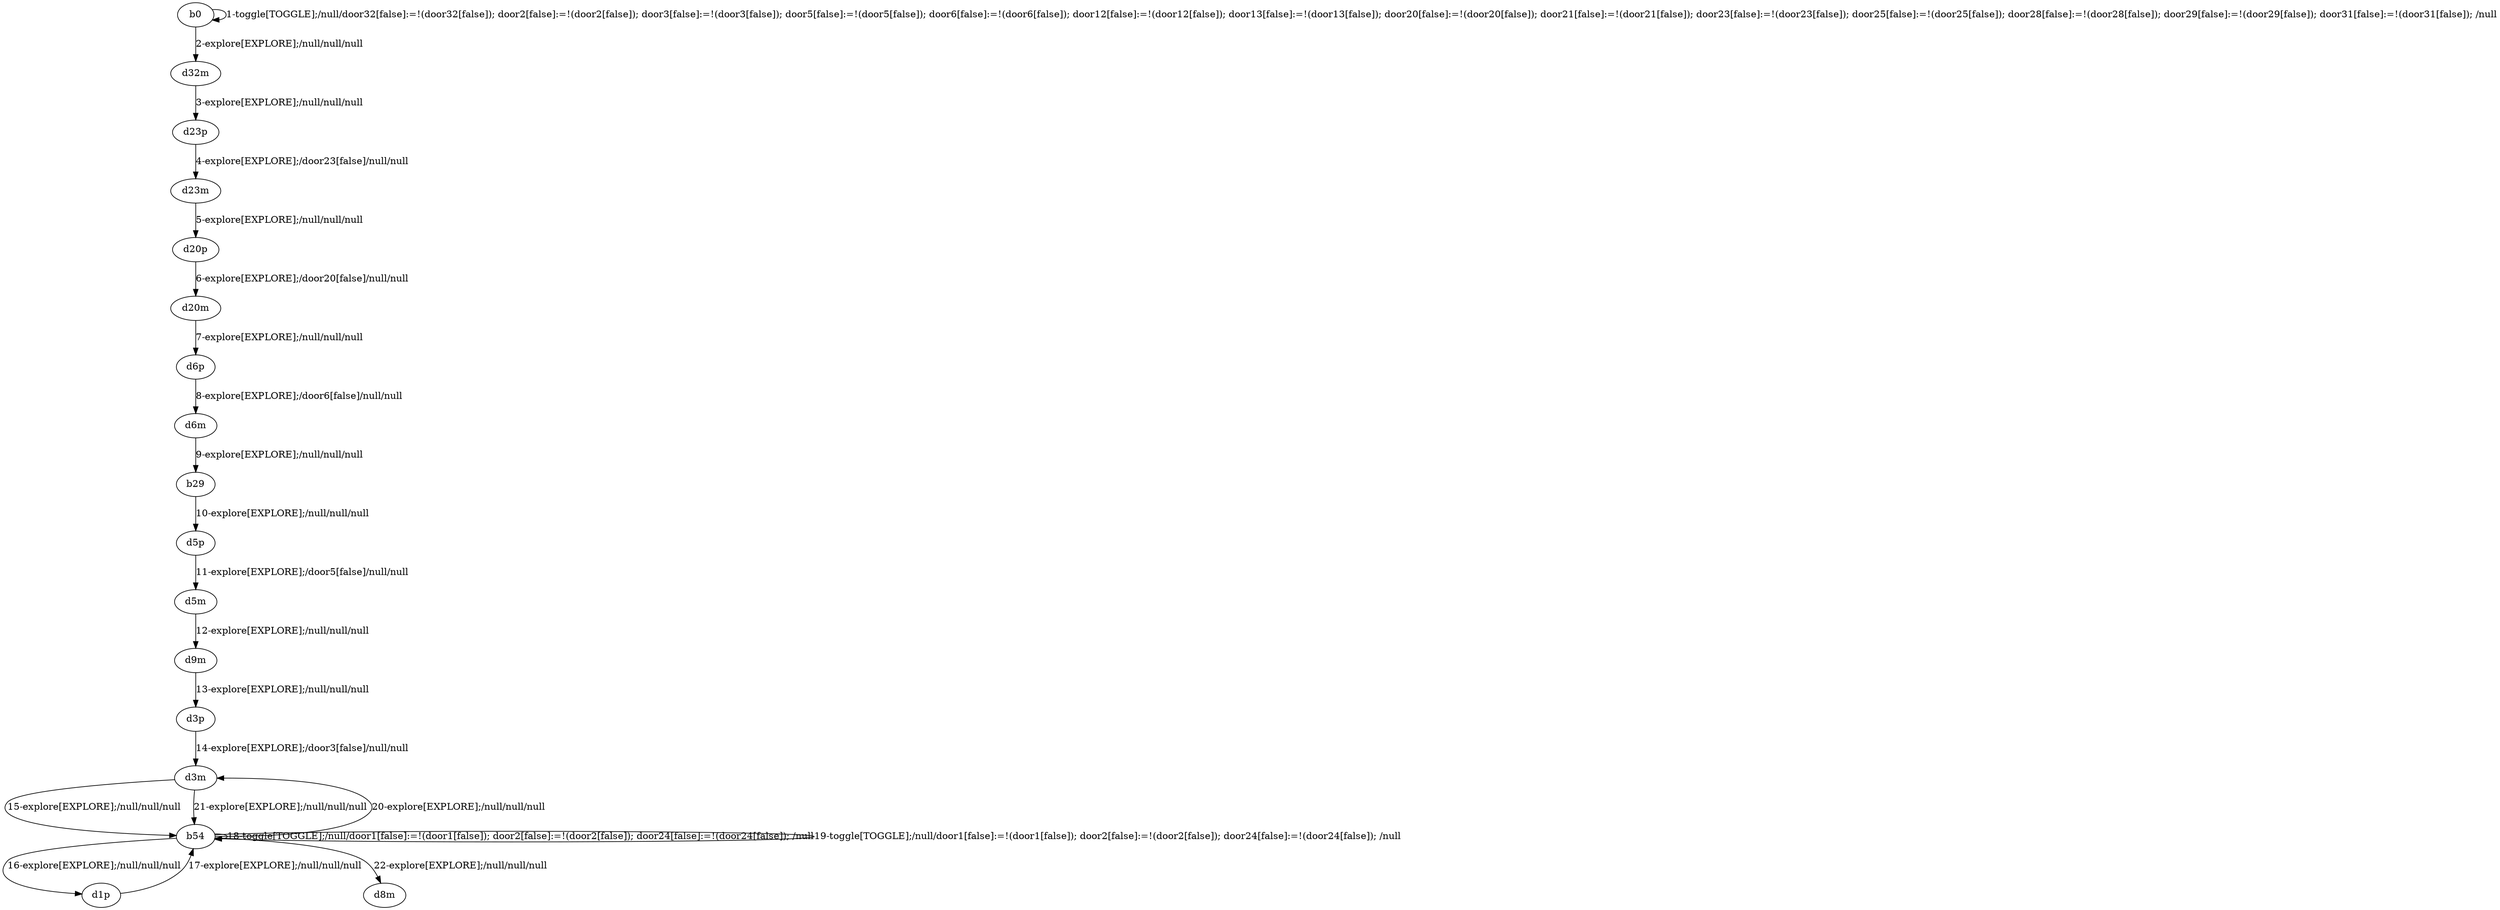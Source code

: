 # Total number of goals covered by this test: 2
# b54 --> b54
# d1p --> b54

digraph g {
"b0" -> "b0" [label = "1-toggle[TOGGLE];/null/door32[false]:=!(door32[false]); door2[false]:=!(door2[false]); door3[false]:=!(door3[false]); door5[false]:=!(door5[false]); door6[false]:=!(door6[false]); door12[false]:=!(door12[false]); door13[false]:=!(door13[false]); door20[false]:=!(door20[false]); door21[false]:=!(door21[false]); door23[false]:=!(door23[false]); door25[false]:=!(door25[false]); door28[false]:=!(door28[false]); door29[false]:=!(door29[false]); door31[false]:=!(door31[false]); /null"];
"b0" -> "d32m" [label = "2-explore[EXPLORE];/null/null/null"];
"d32m" -> "d23p" [label = "3-explore[EXPLORE];/null/null/null"];
"d23p" -> "d23m" [label = "4-explore[EXPLORE];/door23[false]/null/null"];
"d23m" -> "d20p" [label = "5-explore[EXPLORE];/null/null/null"];
"d20p" -> "d20m" [label = "6-explore[EXPLORE];/door20[false]/null/null"];
"d20m" -> "d6p" [label = "7-explore[EXPLORE];/null/null/null"];
"d6p" -> "d6m" [label = "8-explore[EXPLORE];/door6[false]/null/null"];
"d6m" -> "b29" [label = "9-explore[EXPLORE];/null/null/null"];
"b29" -> "d5p" [label = "10-explore[EXPLORE];/null/null/null"];
"d5p" -> "d5m" [label = "11-explore[EXPLORE];/door5[false]/null/null"];
"d5m" -> "d9m" [label = "12-explore[EXPLORE];/null/null/null"];
"d9m" -> "d3p" [label = "13-explore[EXPLORE];/null/null/null"];
"d3p" -> "d3m" [label = "14-explore[EXPLORE];/door3[false]/null/null"];
"d3m" -> "b54" [label = "15-explore[EXPLORE];/null/null/null"];
"b54" -> "d1p" [label = "16-explore[EXPLORE];/null/null/null"];
"d1p" -> "b54" [label = "17-explore[EXPLORE];/null/null/null"];
"b54" -> "b54" [label = "18-toggle[TOGGLE];/null/door1[false]:=!(door1[false]); door2[false]:=!(door2[false]); door24[false]:=!(door24[false]); /null"];
"b54" -> "b54" [label = "19-toggle[TOGGLE];/null/door1[false]:=!(door1[false]); door2[false]:=!(door2[false]); door24[false]:=!(door24[false]); /null"];
"b54" -> "d3m" [label = "20-explore[EXPLORE];/null/null/null"];
"d3m" -> "b54" [label = "21-explore[EXPLORE];/null/null/null"];
"b54" -> "d8m" [label = "22-explore[EXPLORE];/null/null/null"];
}